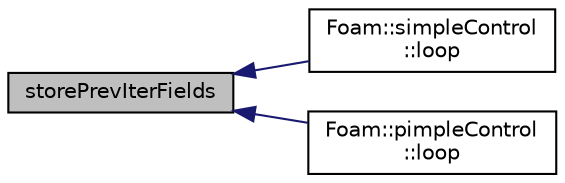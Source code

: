 digraph "storePrevIterFields"
{
  bgcolor="transparent";
  edge [fontname="Helvetica",fontsize="10",labelfontname="Helvetica",labelfontsize="10"];
  node [fontname="Helvetica",fontsize="10",shape=record];
  rankdir="LR";
  Node340 [label="storePrevIterFields",height=0.2,width=0.4,color="black", fillcolor="grey75", style="filled", fontcolor="black"];
  Node340 -> Node341 [dir="back",color="midnightblue",fontsize="10",style="solid",fontname="Helvetica"];
  Node341 [label="Foam::simpleControl\l::loop",height=0.2,width=0.4,color="black",URL="$a22725.html#adf77b77054c2d4c23b70556fe767f23e",tooltip="Loop loop. "];
  Node340 -> Node342 [dir="back",color="midnightblue",fontsize="10",style="solid",fontname="Helvetica"];
  Node342 [label="Foam::pimpleControl\l::loop",height=0.2,width=0.4,color="black",URL="$a22717.html#adf77b77054c2d4c23b70556fe767f23e",tooltip="PIMPLE loop. "];
}

